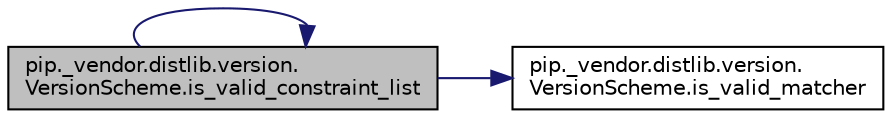 digraph "pip._vendor.distlib.version.VersionScheme.is_valid_constraint_list"
{
 // LATEX_PDF_SIZE
  edge [fontname="Helvetica",fontsize="10",labelfontname="Helvetica",labelfontsize="10"];
  node [fontname="Helvetica",fontsize="10",shape=record];
  rankdir="LR";
  Node1 [label="pip._vendor.distlib.version.\lVersionScheme.is_valid_constraint_list",height=0.2,width=0.4,color="black", fillcolor="grey75", style="filled", fontcolor="black",tooltip=" "];
  Node1 -> Node1 [color="midnightblue",fontsize="10",style="solid",fontname="Helvetica"];
  Node1 -> Node2 [color="midnightblue",fontsize="10",style="solid",fontname="Helvetica"];
  Node2 [label="pip._vendor.distlib.version.\lVersionScheme.is_valid_matcher",height=0.2,width=0.4,color="black", fillcolor="white", style="filled",URL="$d5/dba/classpip_1_1__vendor_1_1distlib_1_1version_1_1_version_scheme.html#af4865376a14f4f73f77545bdc29a82fc",tooltip=" "];
}
